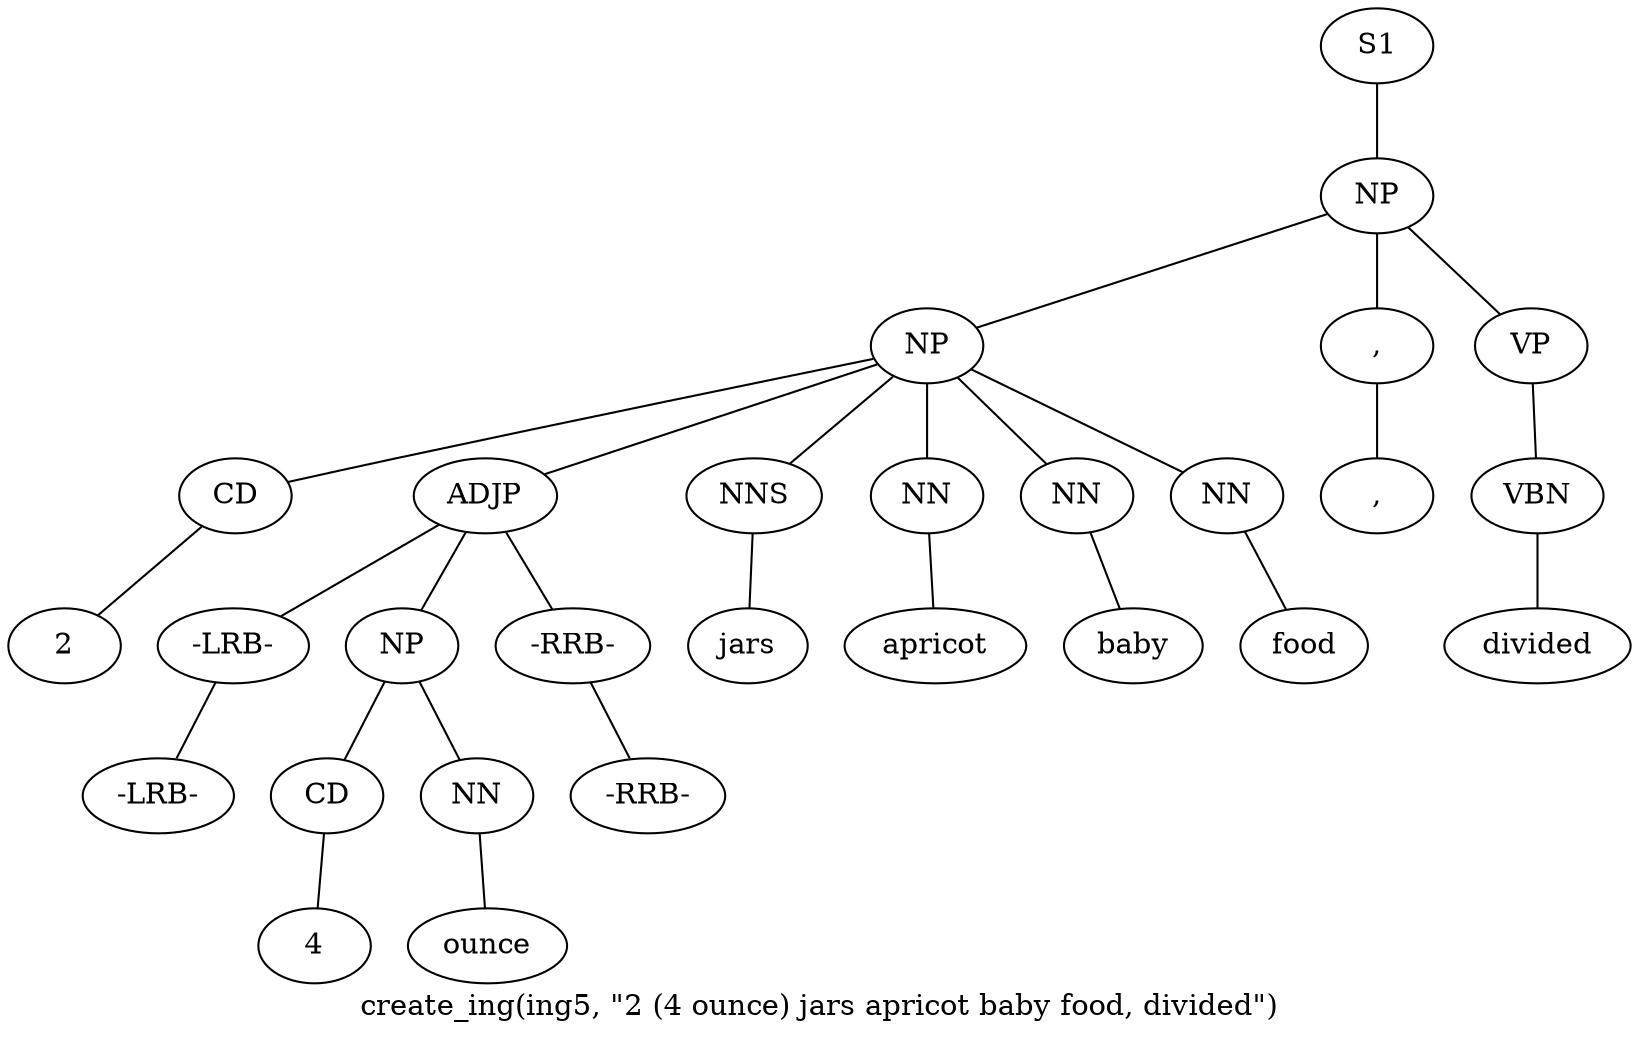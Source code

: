 graph SyntaxGraph {
	label = "create_ing(ing5, \"2 (4 ounce) jars apricot baby food, divided\")";
	Node0 [label="S1"];
	Node1 [label="NP"];
	Node2 [label="NP"];
	Node3 [label="CD"];
	Node4 [label="2"];
	Node5 [label="ADJP"];
	Node6 [label="-LRB-"];
	Node7 [label="-LRB-"];
	Node8 [label="NP"];
	Node9 [label="CD"];
	Node10 [label="4"];
	Node11 [label="NN"];
	Node12 [label="ounce"];
	Node13 [label="-RRB-"];
	Node14 [label="-RRB-"];
	Node15 [label="NNS"];
	Node16 [label="jars"];
	Node17 [label="NN"];
	Node18 [label="apricot"];
	Node19 [label="NN"];
	Node20 [label="baby"];
	Node21 [label="NN"];
	Node22 [label="food"];
	Node23 [label=","];
	Node24 [label=","];
	Node25 [label="VP"];
	Node26 [label="VBN"];
	Node27 [label="divided"];

	Node0 -- Node1;
	Node1 -- Node2;
	Node1 -- Node23;
	Node1 -- Node25;
	Node2 -- Node3;
	Node2 -- Node5;
	Node2 -- Node15;
	Node2 -- Node17;
	Node2 -- Node19;
	Node2 -- Node21;
	Node3 -- Node4;
	Node5 -- Node6;
	Node5 -- Node8;
	Node5 -- Node13;
	Node6 -- Node7;
	Node8 -- Node9;
	Node8 -- Node11;
	Node9 -- Node10;
	Node11 -- Node12;
	Node13 -- Node14;
	Node15 -- Node16;
	Node17 -- Node18;
	Node19 -- Node20;
	Node21 -- Node22;
	Node23 -- Node24;
	Node25 -- Node26;
	Node26 -- Node27;
}